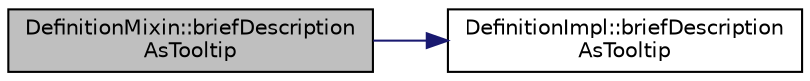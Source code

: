 digraph "DefinitionMixin::briefDescriptionAsTooltip"
{
 // LATEX_PDF_SIZE
  edge [fontname="Helvetica",fontsize="10",labelfontname="Helvetica",labelfontsize="10"];
  node [fontname="Helvetica",fontsize="10",shape=record];
  rankdir="LR";
  Node1 [label="DefinitionMixin::briefDescription\lAsTooltip",height=0.2,width=0.4,color="black", fillcolor="grey75", style="filled", fontcolor="black",tooltip=" "];
  Node1 -> Node2 [color="midnightblue",fontsize="10",style="solid",fontname="Helvetica"];
  Node2 [label="DefinitionImpl::briefDescription\lAsTooltip",height=0.2,width=0.4,color="black", fillcolor="white", style="filled",URL="$classDefinitionImpl.html#a7c54975540c9535390430b43986faaed",tooltip=" "];
}
